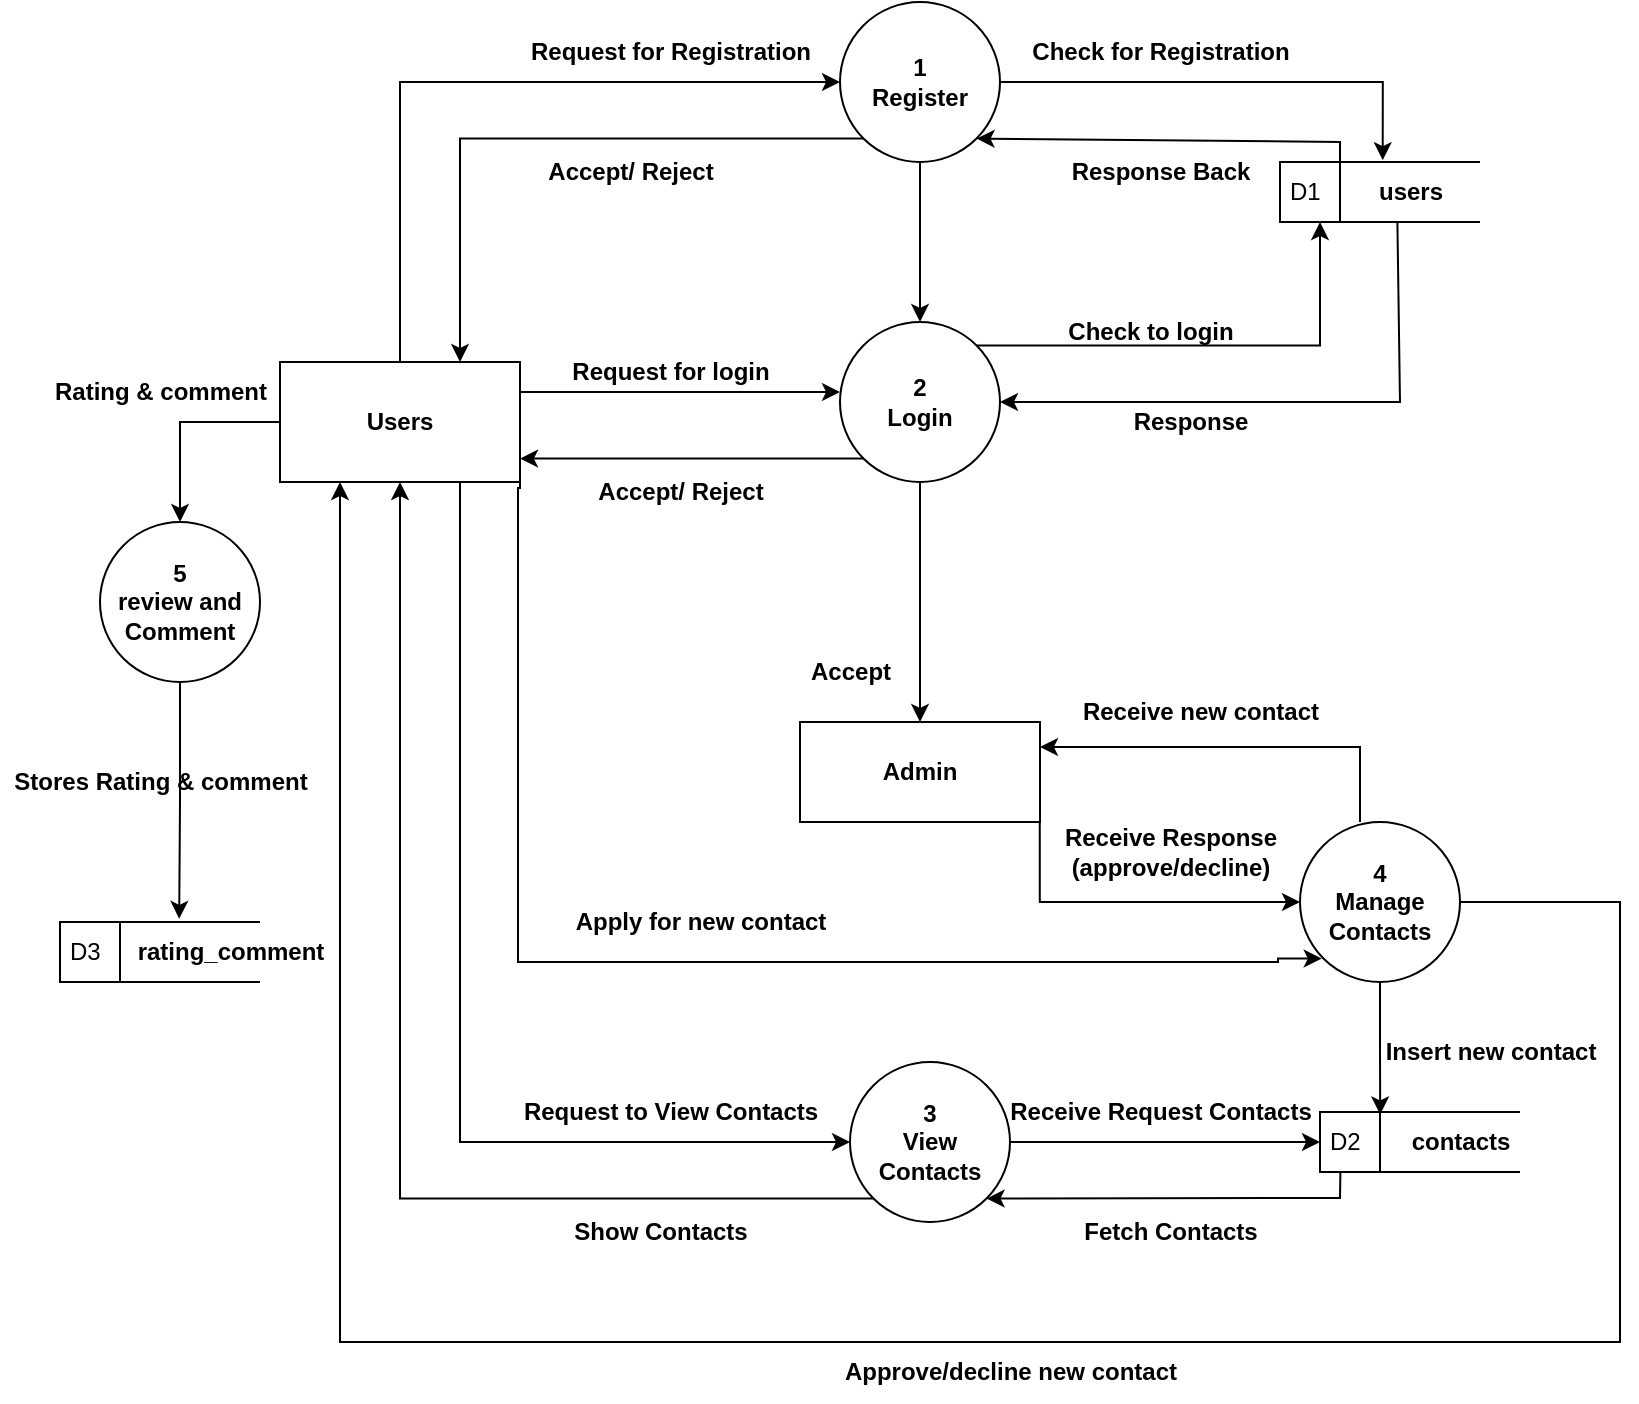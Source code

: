<mxfile version="24.2.1" type="device">
  <diagram name="Page-1" id="p5wULG9aZNoFwc17AjxW">
    <mxGraphModel dx="1969" dy="887" grid="1" gridSize="10" guides="1" tooltips="1" connect="1" arrows="1" fold="1" page="1" pageScale="1" pageWidth="850" pageHeight="1100" math="0" shadow="0">
      <root>
        <mxCell id="0" />
        <mxCell id="1" parent="0" />
        <mxCell id="i-aHLIUqa0NCSRjYnD6V-13" style="edgeStyle=orthogonalEdgeStyle;rounded=0;orthogonalLoop=1;jettySize=auto;html=1;exitX=0;exitY=1;exitDx=0;exitDy=0;entryX=0.75;entryY=0;entryDx=0;entryDy=0;" parent="1" source="i-aHLIUqa0NCSRjYnD6V-1" target="i-aHLIUqa0NCSRjYnD6V-3" edge="1">
          <mxGeometry relative="1" as="geometry" />
        </mxCell>
        <mxCell id="i-aHLIUqa0NCSRjYnD6V-30" style="edgeStyle=orthogonalEdgeStyle;rounded=0;orthogonalLoop=1;jettySize=auto;html=1;exitX=0.5;exitY=1;exitDx=0;exitDy=0;entryX=0.5;entryY=0;entryDx=0;entryDy=0;" parent="1" source="i-aHLIUqa0NCSRjYnD6V-1" target="i-aHLIUqa0NCSRjYnD6V-15" edge="1">
          <mxGeometry relative="1" as="geometry" />
        </mxCell>
        <mxCell id="i-aHLIUqa0NCSRjYnD6V-1" value="1&lt;br&gt;Register" style="ellipse;whiteSpace=wrap;html=1;aspect=fixed;fontStyle=1" parent="1" vertex="1">
          <mxGeometry x="460" y="90" width="80" height="80" as="geometry" />
        </mxCell>
        <mxCell id="i-aHLIUqa0NCSRjYnD6V-4" style="edgeStyle=orthogonalEdgeStyle;rounded=0;orthogonalLoop=1;jettySize=auto;html=1;exitX=1;exitY=0;exitDx=0;exitDy=0;entryX=0;entryY=0.5;entryDx=0;entryDy=0;" parent="1" source="i-aHLIUqa0NCSRjYnD6V-3" target="i-aHLIUqa0NCSRjYnD6V-1" edge="1">
          <mxGeometry relative="1" as="geometry">
            <Array as="points">
              <mxPoint x="240" y="270" />
              <mxPoint x="240" y="130" />
            </Array>
          </mxGeometry>
        </mxCell>
        <mxCell id="i-aHLIUqa0NCSRjYnD6V-17" style="edgeStyle=orthogonalEdgeStyle;rounded=0;orthogonalLoop=1;jettySize=auto;html=1;exitX=1;exitY=0.25;exitDx=0;exitDy=0;" parent="1" source="i-aHLIUqa0NCSRjYnD6V-3" edge="1">
          <mxGeometry relative="1" as="geometry">
            <mxPoint x="460" y="285" as="targetPoint" />
          </mxGeometry>
        </mxCell>
        <mxCell id="i-aHLIUqa0NCSRjYnD6V-35" style="edgeStyle=orthogonalEdgeStyle;rounded=0;orthogonalLoop=1;jettySize=auto;html=1;exitX=0.75;exitY=1;exitDx=0;exitDy=0;entryX=0;entryY=0.5;entryDx=0;entryDy=0;" parent="1" source="i-aHLIUqa0NCSRjYnD6V-3" target="i-aHLIUqa0NCSRjYnD6V-29" edge="1">
          <mxGeometry relative="1" as="geometry" />
        </mxCell>
        <mxCell id="S4RFcMp_AwZqT-dKzcBG-21" style="edgeStyle=orthogonalEdgeStyle;rounded=0;orthogonalLoop=1;jettySize=auto;html=1;exitX=0;exitY=0.5;exitDx=0;exitDy=0;entryX=0.5;entryY=0;entryDx=0;entryDy=0;" edge="1" parent="1" source="i-aHLIUqa0NCSRjYnD6V-3" target="S4RFcMp_AwZqT-dKzcBG-1">
          <mxGeometry relative="1" as="geometry" />
        </mxCell>
        <mxCell id="i-aHLIUqa0NCSRjYnD6V-3" value="User&lt;span&gt;s&lt;/span&gt;" style="rounded=0;whiteSpace=wrap;html=1;fontStyle=1" parent="1" vertex="1">
          <mxGeometry x="180" y="270" width="120" height="60" as="geometry" />
        </mxCell>
        <mxCell id="i-aHLIUqa0NCSRjYnD6V-5" value="D1" style="html=1;dashed=0;whiteSpace=wrap;shape=mxgraph.dfd.dataStoreID;align=left;spacingLeft=3;points=[[0,0],[0.5,0],[1,0],[0,0.5],[1,0.5],[0,1],[0.5,1],[1,1]];" parent="1" vertex="1">
          <mxGeometry x="680" y="170" width="100" height="30" as="geometry" />
        </mxCell>
        <mxCell id="i-aHLIUqa0NCSRjYnD6V-6" value="users" style="text;html=1;align=center;verticalAlign=middle;resizable=0;points=[];autosize=1;strokeColor=none;fillColor=none;fontStyle=1" parent="1" vertex="1">
          <mxGeometry x="720" y="170" width="50" height="30" as="geometry" />
        </mxCell>
        <mxCell id="i-aHLIUqa0NCSRjYnD6V-7" style="edgeStyle=orthogonalEdgeStyle;rounded=0;orthogonalLoop=1;jettySize=auto;html=1;exitX=1;exitY=0.5;exitDx=0;exitDy=0;entryX=0.227;entryY=-0.03;entryDx=0;entryDy=0;entryPerimeter=0;" parent="1" source="i-aHLIUqa0NCSRjYnD6V-1" target="i-aHLIUqa0NCSRjYnD6V-6" edge="1">
          <mxGeometry relative="1" as="geometry" />
        </mxCell>
        <mxCell id="i-aHLIUqa0NCSRjYnD6V-8" value="Request for Registration" style="text;html=1;align=center;verticalAlign=middle;resizable=0;points=[];autosize=1;strokeColor=none;fillColor=none;fontStyle=1" parent="1" vertex="1">
          <mxGeometry x="300" y="100" width="150" height="30" as="geometry" />
        </mxCell>
        <mxCell id="i-aHLIUqa0NCSRjYnD6V-9" value="Check for Registration" style="text;html=1;align=center;verticalAlign=middle;resizable=0;points=[];autosize=1;strokeColor=none;fillColor=none;fontStyle=1" parent="1" vertex="1">
          <mxGeometry x="545" y="100" width="150" height="30" as="geometry" />
        </mxCell>
        <mxCell id="i-aHLIUqa0NCSRjYnD6V-10" value="" style="endArrow=classic;html=1;rounded=0;entryX=1;entryY=1;entryDx=0;entryDy=0;" parent="1" target="i-aHLIUqa0NCSRjYnD6V-1" edge="1">
          <mxGeometry width="50" height="50" relative="1" as="geometry">
            <mxPoint x="710" y="170" as="sourcePoint" />
            <mxPoint x="540" y="150" as="targetPoint" />
            <Array as="points">
              <mxPoint x="710" y="160" />
            </Array>
          </mxGeometry>
        </mxCell>
        <mxCell id="i-aHLIUqa0NCSRjYnD6V-12" value="Response Back" style="text;html=1;align=center;verticalAlign=middle;resizable=0;points=[];autosize=1;strokeColor=none;fillColor=none;fontStyle=1" parent="1" vertex="1">
          <mxGeometry x="565" y="160" width="110" height="30" as="geometry" />
        </mxCell>
        <mxCell id="i-aHLIUqa0NCSRjYnD6V-14" value="Accept/ Reject" style="text;html=1;align=center;verticalAlign=middle;resizable=0;points=[];autosize=1;strokeColor=none;fillColor=none;fontStyle=1" parent="1" vertex="1">
          <mxGeometry x="300" y="160" width="110" height="30" as="geometry" />
        </mxCell>
        <mxCell id="S4RFcMp_AwZqT-dKzcBG-9" style="edgeStyle=orthogonalEdgeStyle;rounded=0;orthogonalLoop=1;jettySize=auto;html=1;exitX=0.5;exitY=1;exitDx=0;exitDy=0;entryX=0.5;entryY=0;entryDx=0;entryDy=0;" edge="1" parent="1" source="i-aHLIUqa0NCSRjYnD6V-15" target="i-aHLIUqa0NCSRjYnD6V-47">
          <mxGeometry relative="1" as="geometry" />
        </mxCell>
        <mxCell id="S4RFcMp_AwZqT-dKzcBG-11" style="edgeStyle=orthogonalEdgeStyle;rounded=0;orthogonalLoop=1;jettySize=auto;html=1;exitX=1;exitY=1;exitDx=0;exitDy=0;entryX=0;entryY=1;entryDx=0;entryDy=0;" edge="1" parent="1" source="i-aHLIUqa0NCSRjYnD6V-3">
          <mxGeometry relative="1" as="geometry">
            <mxPoint x="299.14" y="330" as="sourcePoint" />
            <mxPoint x="700.856" y="568.284" as="targetPoint" />
            <Array as="points">
              <mxPoint x="300" y="333" />
              <mxPoint x="299" y="333" />
              <mxPoint x="299" y="570" />
              <mxPoint x="679" y="570" />
              <mxPoint x="679" y="568" />
            </Array>
          </mxGeometry>
        </mxCell>
        <mxCell id="i-aHLIUqa0NCSRjYnD6V-15" value="2&lt;br&gt;Login" style="ellipse;whiteSpace=wrap;html=1;aspect=fixed;fontStyle=1" parent="1" vertex="1">
          <mxGeometry x="460" y="250" width="80" height="80" as="geometry" />
        </mxCell>
        <mxCell id="i-aHLIUqa0NCSRjYnD6V-18" style="edgeStyle=orthogonalEdgeStyle;rounded=0;orthogonalLoop=1;jettySize=auto;html=1;exitX=1;exitY=0;exitDx=0;exitDy=0;entryX=0.2;entryY=1;entryDx=0;entryDy=0;entryPerimeter=0;" parent="1" source="i-aHLIUqa0NCSRjYnD6V-15" target="i-aHLIUqa0NCSRjYnD6V-5" edge="1">
          <mxGeometry relative="1" as="geometry" />
        </mxCell>
        <mxCell id="i-aHLIUqa0NCSRjYnD6V-21" value="" style="endArrow=classic;html=1;rounded=0;exitX=0.374;exitY=1;exitDx=0;exitDy=0;exitPerimeter=0;entryX=1;entryY=0.5;entryDx=0;entryDy=0;" parent="1" source="i-aHLIUqa0NCSRjYnD6V-6" target="i-aHLIUqa0NCSRjYnD6V-15" edge="1">
          <mxGeometry width="50" height="50" relative="1" as="geometry">
            <mxPoint x="560" y="290" as="sourcePoint" />
            <mxPoint x="570" y="330" as="targetPoint" />
            <Array as="points">
              <mxPoint x="740" y="290" />
            </Array>
          </mxGeometry>
        </mxCell>
        <mxCell id="i-aHLIUqa0NCSRjYnD6V-22" value="Check to login" style="text;html=1;align=center;verticalAlign=middle;resizable=0;points=[];autosize=1;strokeColor=none;fillColor=none;fontStyle=1" parent="1" vertex="1">
          <mxGeometry x="565" y="240" width="100" height="30" as="geometry" />
        </mxCell>
        <mxCell id="i-aHLIUqa0NCSRjYnD6V-23" value="Response" style="text;html=1;align=center;verticalAlign=middle;resizable=0;points=[];autosize=1;strokeColor=none;fillColor=none;fontStyle=1" parent="1" vertex="1">
          <mxGeometry x="595" y="285" width="80" height="30" as="geometry" />
        </mxCell>
        <mxCell id="i-aHLIUqa0NCSRjYnD6V-24" value="Request for login" style="text;html=1;align=center;verticalAlign=middle;resizable=0;points=[];autosize=1;strokeColor=none;fillColor=none;fontStyle=1" parent="1" vertex="1">
          <mxGeometry x="315" y="260" width="120" height="30" as="geometry" />
        </mxCell>
        <mxCell id="i-aHLIUqa0NCSRjYnD6V-26" value="" style="endArrow=classic;html=1;rounded=0;entryX=1;entryY=0.805;entryDx=0;entryDy=0;exitX=0;exitY=1;exitDx=0;exitDy=0;entryPerimeter=0;" parent="1" source="i-aHLIUqa0NCSRjYnD6V-15" target="i-aHLIUqa0NCSRjYnD6V-3" edge="1">
          <mxGeometry width="50" height="50" relative="1" as="geometry">
            <mxPoint x="460" y="300" as="sourcePoint" />
            <mxPoint x="510" y="250" as="targetPoint" />
          </mxGeometry>
        </mxCell>
        <mxCell id="i-aHLIUqa0NCSRjYnD6V-28" value="Accept/ Reject" style="text;html=1;align=center;verticalAlign=middle;resizable=0;points=[];autosize=1;strokeColor=none;fillColor=none;fontStyle=1" parent="1" vertex="1">
          <mxGeometry x="325" y="320" width="110" height="30" as="geometry" />
        </mxCell>
        <mxCell id="i-aHLIUqa0NCSRjYnD6V-33" value="" style="edgeStyle=orthogonalEdgeStyle;rounded=0;orthogonalLoop=1;jettySize=auto;html=1;" parent="1" source="i-aHLIUqa0NCSRjYnD6V-29" target="i-aHLIUqa0NCSRjYnD6V-31" edge="1">
          <mxGeometry relative="1" as="geometry" />
        </mxCell>
        <mxCell id="i-aHLIUqa0NCSRjYnD6V-42" style="edgeStyle=orthogonalEdgeStyle;rounded=0;orthogonalLoop=1;jettySize=auto;html=1;exitX=0;exitY=1;exitDx=0;exitDy=0;entryX=0.5;entryY=1;entryDx=0;entryDy=0;" parent="1" source="i-aHLIUqa0NCSRjYnD6V-29" target="i-aHLIUqa0NCSRjYnD6V-3" edge="1">
          <mxGeometry relative="1" as="geometry" />
        </mxCell>
        <mxCell id="i-aHLIUqa0NCSRjYnD6V-29" value="3&lt;br&gt;View Contacts" style="ellipse;whiteSpace=wrap;html=1;aspect=fixed;fontStyle=1" parent="1" vertex="1">
          <mxGeometry x="465" y="620" width="80" height="80" as="geometry" />
        </mxCell>
        <mxCell id="i-aHLIUqa0NCSRjYnD6V-31" value="D2" style="html=1;dashed=0;whiteSpace=wrap;shape=mxgraph.dfd.dataStoreID;align=left;spacingLeft=3;points=[[0,0],[0.5,0],[1,0],[0,0.5],[1,0.5],[0,1],[0.5,1],[1,1]];" parent="1" vertex="1">
          <mxGeometry x="700" y="645" width="100" height="30" as="geometry" />
        </mxCell>
        <mxCell id="i-aHLIUqa0NCSRjYnD6V-32" value="contacts" style="text;html=1;align=center;verticalAlign=middle;resizable=0;points=[];autosize=1;strokeColor=none;fillColor=none;fontStyle=1" parent="1" vertex="1">
          <mxGeometry x="735" y="645" width="70" height="30" as="geometry" />
        </mxCell>
        <mxCell id="i-aHLIUqa0NCSRjYnD6V-37" value="Request to View Contacts" style="text;html=1;align=center;verticalAlign=middle;resizable=0;points=[];autosize=1;strokeColor=none;fillColor=none;fontStyle=1" parent="1" vertex="1">
          <mxGeometry x="290" y="630" width="170" height="30" as="geometry" />
        </mxCell>
        <mxCell id="i-aHLIUqa0NCSRjYnD6V-39" value="Receive Request Contacts" style="text;html=1;align=center;verticalAlign=middle;resizable=0;points=[];autosize=1;strokeColor=none;fillColor=none;fontStyle=1" parent="1" vertex="1">
          <mxGeometry x="535" y="630" width="170" height="30" as="geometry" />
        </mxCell>
        <mxCell id="i-aHLIUqa0NCSRjYnD6V-40" value="" style="endArrow=classic;html=1;rounded=0;entryX=1;entryY=1;entryDx=0;entryDy=0;exitX=0.102;exitY=1;exitDx=0;exitDy=0;exitPerimeter=0;" parent="1" source="i-aHLIUqa0NCSRjYnD6V-31" target="i-aHLIUqa0NCSRjYnD6V-29" edge="1">
          <mxGeometry width="50" height="50" relative="1" as="geometry">
            <mxPoint x="700" y="680" as="sourcePoint" />
            <mxPoint x="690" y="590" as="targetPoint" />
            <Array as="points">
              <mxPoint x="710" y="688" />
            </Array>
          </mxGeometry>
        </mxCell>
        <mxCell id="i-aHLIUqa0NCSRjYnD6V-41" value="Fetch Contacts" style="text;html=1;align=center;verticalAlign=middle;resizable=0;points=[];autosize=1;strokeColor=none;fillColor=none;fontStyle=1" parent="1" vertex="1">
          <mxGeometry x="570" y="690" width="110" height="30" as="geometry" />
        </mxCell>
        <mxCell id="i-aHLIUqa0NCSRjYnD6V-43" value="Show Contacts" style="text;html=1;align=center;verticalAlign=middle;resizable=0;points=[];autosize=1;strokeColor=none;fillColor=none;fontStyle=1" parent="1" vertex="1">
          <mxGeometry x="315" y="690" width="110" height="30" as="geometry" />
        </mxCell>
        <mxCell id="S4RFcMp_AwZqT-dKzcBG-15" style="edgeStyle=orthogonalEdgeStyle;rounded=0;orthogonalLoop=1;jettySize=auto;html=1;exitX=0.375;exitY=0;exitDx=0;exitDy=0;entryX=1;entryY=0.25;entryDx=0;entryDy=0;exitPerimeter=0;" edge="1" parent="1" source="i-aHLIUqa0NCSRjYnD6V-44" target="i-aHLIUqa0NCSRjYnD6V-47">
          <mxGeometry relative="1" as="geometry">
            <mxPoint x="701.716" y="461.716" as="sourcePoint" />
          </mxGeometry>
        </mxCell>
        <mxCell id="i-aHLIUqa0NCSRjYnD6V-44" value="4&lt;br&gt;Manage Contacts" style="ellipse;whiteSpace=wrap;html=1;aspect=fixed;fontStyle=1" parent="1" vertex="1">
          <mxGeometry x="690" y="500" width="80" height="80" as="geometry" />
        </mxCell>
        <mxCell id="i-aHLIUqa0NCSRjYnD6V-46" value="Apply for new contact" style="text;html=1;align=center;verticalAlign=middle;resizable=0;points=[];autosize=1;strokeColor=none;fillColor=none;fontStyle=1" parent="1" vertex="1">
          <mxGeometry x="315" y="535" width="150" height="30" as="geometry" />
        </mxCell>
        <mxCell id="S4RFcMp_AwZqT-dKzcBG-16" style="edgeStyle=orthogonalEdgeStyle;rounded=0;orthogonalLoop=1;jettySize=auto;html=1;exitX=0.999;exitY=0.812;exitDx=0;exitDy=0;entryX=0;entryY=0.5;entryDx=0;entryDy=0;exitPerimeter=0;" edge="1" parent="1" source="i-aHLIUqa0NCSRjYnD6V-47" target="i-aHLIUqa0NCSRjYnD6V-44">
          <mxGeometry relative="1" as="geometry">
            <Array as="points">
              <mxPoint x="560" y="540" />
            </Array>
          </mxGeometry>
        </mxCell>
        <mxCell id="i-aHLIUqa0NCSRjYnD6V-47" value="Admin" style="rounded=0;whiteSpace=wrap;html=1;fontStyle=1" parent="1" vertex="1">
          <mxGeometry x="440" y="450" width="120" height="50" as="geometry" />
        </mxCell>
        <mxCell id="i-aHLIUqa0NCSRjYnD6V-54" value="Accept" style="text;html=1;align=center;verticalAlign=middle;resizable=0;points=[];autosize=1;strokeColor=none;fillColor=none;fontStyle=1;rotation=0;" parent="1" vertex="1">
          <mxGeometry x="435" y="410" width="60" height="30" as="geometry" />
        </mxCell>
        <mxCell id="i-aHLIUqa0NCSRjYnD6V-60" value="Receive new contact" style="text;html=1;align=center;verticalAlign=middle;resizable=0;points=[];autosize=1;strokeColor=none;fillColor=none;fontStyle=1" parent="1" vertex="1">
          <mxGeometry x="570" y="430" width="140" height="30" as="geometry" />
        </mxCell>
        <mxCell id="i-aHLIUqa0NCSRjYnD6V-61" value="Approve/decline new contact" style="text;html=1;align=center;verticalAlign=middle;resizable=0;points=[];autosize=1;strokeColor=none;fillColor=none;fontStyle=1;rotation=0;" parent="1" vertex="1">
          <mxGeometry x="450" y="760" width="190" height="30" as="geometry" />
        </mxCell>
        <mxCell id="i-aHLIUqa0NCSRjYnD6V-63" value="Receive Response&lt;div&gt;(approve/decline)&lt;/div&gt;" style="text;html=1;align=center;verticalAlign=middle;resizable=0;points=[];autosize=1;strokeColor=none;fillColor=none;fontStyle=1" parent="1" vertex="1">
          <mxGeometry x="565" y="495" width="120" height="40" as="geometry" />
        </mxCell>
        <mxCell id="i-aHLIUqa0NCSRjYnD6V-68" value="Insert new contact" style="text;html=1;align=center;verticalAlign=middle;resizable=0;points=[];autosize=1;strokeColor=none;fillColor=none;fontStyle=1" parent="1" vertex="1">
          <mxGeometry x="720" y="600" width="130" height="30" as="geometry" />
        </mxCell>
        <mxCell id="S4RFcMp_AwZqT-dKzcBG-1" value="5&lt;br&gt;review and Comment" style="ellipse;whiteSpace=wrap;html=1;aspect=fixed;fontStyle=1" vertex="1" parent="1">
          <mxGeometry x="90" y="350" width="80" height="80" as="geometry" />
        </mxCell>
        <mxCell id="S4RFcMp_AwZqT-dKzcBG-17" style="edgeStyle=orthogonalEdgeStyle;rounded=0;orthogonalLoop=1;jettySize=auto;html=1;exitX=0.5;exitY=1;exitDx=0;exitDy=0;entryX=0.301;entryY=0.041;entryDx=0;entryDy=0;entryPerimeter=0;" edge="1" parent="1" source="i-aHLIUqa0NCSRjYnD6V-44" target="i-aHLIUqa0NCSRjYnD6V-31">
          <mxGeometry relative="1" as="geometry" />
        </mxCell>
        <mxCell id="S4RFcMp_AwZqT-dKzcBG-19" style="edgeStyle=orthogonalEdgeStyle;rounded=0;orthogonalLoop=1;jettySize=auto;html=1;exitX=1;exitY=0.5;exitDx=0;exitDy=0;entryX=0.25;entryY=1;entryDx=0;entryDy=0;" edge="1" parent="1" source="i-aHLIUqa0NCSRjYnD6V-44" target="i-aHLIUqa0NCSRjYnD6V-3">
          <mxGeometry relative="1" as="geometry">
            <mxPoint x="760" y="620" as="sourcePoint" />
            <mxPoint x="200" y="410" as="targetPoint" />
            <Array as="points">
              <mxPoint x="850" y="540" />
              <mxPoint x="850" y="760" />
              <mxPoint x="210" y="760" />
            </Array>
          </mxGeometry>
        </mxCell>
        <mxCell id="S4RFcMp_AwZqT-dKzcBG-22" value="D3" style="html=1;dashed=0;whiteSpace=wrap;shape=mxgraph.dfd.dataStoreID;align=left;spacingLeft=3;points=[[0,0],[0.5,0],[1,0],[0,0.5],[1,0.5],[0,1],[0.5,1],[1,1]];" vertex="1" parent="1">
          <mxGeometry x="70" y="550" width="100" height="30" as="geometry" />
        </mxCell>
        <mxCell id="S4RFcMp_AwZqT-dKzcBG-23" value="rating_comment" style="text;html=1;align=center;verticalAlign=middle;resizable=0;points=[];autosize=1;strokeColor=none;fillColor=none;fontStyle=1" vertex="1" parent="1">
          <mxGeometry x="100" y="550" width="110" height="30" as="geometry" />
        </mxCell>
        <mxCell id="S4RFcMp_AwZqT-dKzcBG-25" value="Rating &amp;amp; comment" style="text;html=1;align=center;verticalAlign=middle;resizable=0;points=[];autosize=1;strokeColor=none;fillColor=none;fontStyle=1" vertex="1" parent="1">
          <mxGeometry x="60" y="270" width="120" height="30" as="geometry" />
        </mxCell>
        <mxCell id="S4RFcMp_AwZqT-dKzcBG-26" value="Stores Rating &amp;amp; comment" style="text;html=1;align=center;verticalAlign=middle;resizable=0;points=[];autosize=1;strokeColor=none;fillColor=none;fontStyle=1;rotation=0;" vertex="1" parent="1">
          <mxGeometry x="40" y="465" width="160" height="30" as="geometry" />
        </mxCell>
        <mxCell id="S4RFcMp_AwZqT-dKzcBG-27" style="edgeStyle=orthogonalEdgeStyle;rounded=0;orthogonalLoop=1;jettySize=auto;html=1;exitX=0.5;exitY=1;exitDx=0;exitDy=0;entryX=0.269;entryY=-0.053;entryDx=0;entryDy=0;entryPerimeter=0;" edge="1" parent="1" source="S4RFcMp_AwZqT-dKzcBG-1" target="S4RFcMp_AwZqT-dKzcBG-23">
          <mxGeometry relative="1" as="geometry" />
        </mxCell>
      </root>
    </mxGraphModel>
  </diagram>
</mxfile>
